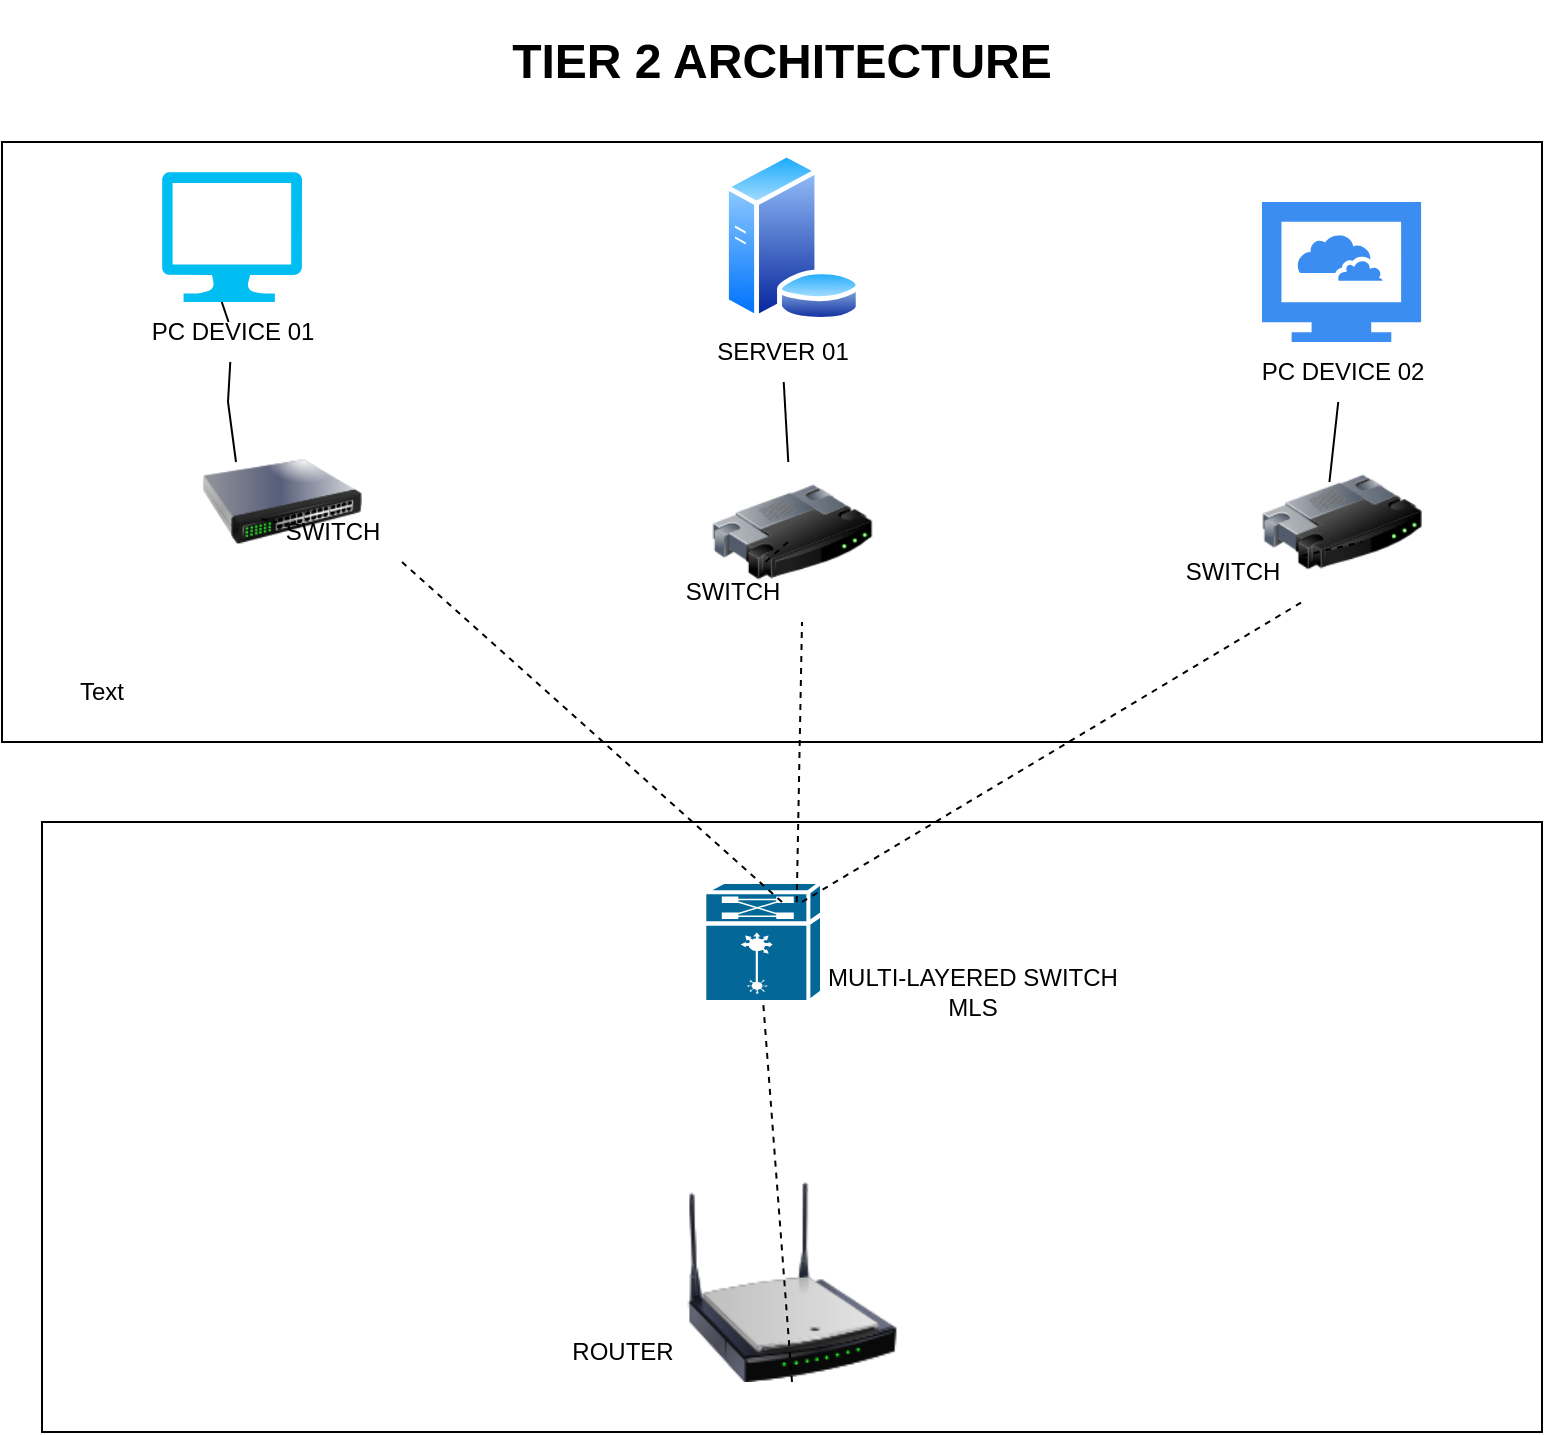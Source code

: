 <mxfile version="24.5.2" type="device">
  <diagram name="Page-1" id="7U2hGCDLGD2Dzf8NGq6I">
    <mxGraphModel dx="2072" dy="1805" grid="1" gridSize="10" guides="1" tooltips="1" connect="1" arrows="1" fold="1" page="1" pageScale="1" pageWidth="850" pageHeight="1100" math="0" shadow="0">
      <root>
        <mxCell id="0" />
        <mxCell id="1" parent="0" />
        <mxCell id="Y_fE8vQvsGZrMahcz89O-1" value="" style="rounded=0;whiteSpace=wrap;html=1;" vertex="1" parent="1">
          <mxGeometry x="-700" y="60" width="770" height="300" as="geometry" />
        </mxCell>
        <mxCell id="Y_fE8vQvsGZrMahcz89O-3" value="" style="verticalLabelPosition=bottom;html=1;verticalAlign=top;align=center;strokeColor=none;fillColor=#00BEF2;shape=mxgraph.azure.computer;pointerEvents=1;" vertex="1" parent="1">
          <mxGeometry x="-620" y="75" width="70" height="65" as="geometry" />
        </mxCell>
        <mxCell id="Y_fE8vQvsGZrMahcz89O-4" value="" style="sketch=0;html=1;aspect=fixed;strokeColor=none;shadow=0;fillColor=#3B8DF1;verticalAlign=top;labelPosition=center;verticalLabelPosition=bottom;shape=mxgraph.gcp2.cloud_computer" vertex="1" parent="1">
          <mxGeometry x="-70" y="90" width="79.55" height="70" as="geometry" />
        </mxCell>
        <mxCell id="Y_fE8vQvsGZrMahcz89O-5" value="" style="image;aspect=fixed;perimeter=ellipsePerimeter;html=1;align=center;shadow=0;dashed=0;spacingTop=3;image=img/lib/active_directory/database_server.svg;" vertex="1" parent="1">
          <mxGeometry x="-339.7" y="65" width="69.7" height="85" as="geometry" />
        </mxCell>
        <mxCell id="Y_fE8vQvsGZrMahcz89O-6" value="" style="image;html=1;image=img/lib/clip_art/networking/Switch_128x128.png" vertex="1" parent="1">
          <mxGeometry x="-600" y="200" width="80" height="80" as="geometry" />
        </mxCell>
        <mxCell id="Y_fE8vQvsGZrMahcz89O-7" value="" style="image;html=1;image=img/lib/clip_art/networking/Router_128x128.png" vertex="1" parent="1">
          <mxGeometry x="-344.85" y="220" width="80" height="70" as="geometry" />
        </mxCell>
        <mxCell id="Y_fE8vQvsGZrMahcz89O-8" value="" style="image;html=1;image=img/lib/clip_art/networking/Router_128x128.png" vertex="1" parent="1">
          <mxGeometry x="-70" y="210" width="80" height="80" as="geometry" />
        </mxCell>
        <mxCell id="Y_fE8vQvsGZrMahcz89O-16" value="" style="endArrow=none;html=1;rounded=0;" edge="1" parent="1" source="Y_fE8vQvsGZrMahcz89O-33">
          <mxGeometry width="50" height="50" relative="1" as="geometry">
            <mxPoint x="-310.71" y="210" as="sourcePoint" />
            <mxPoint x="-310.71" y="150" as="targetPoint" />
          </mxGeometry>
        </mxCell>
        <mxCell id="Y_fE8vQvsGZrMahcz89O-18" value="" style="endArrow=none;html=1;rounded=0;" edge="1" parent="1" source="Y_fE8vQvsGZrMahcz89O-37">
          <mxGeometry width="50" height="50" relative="1" as="geometry">
            <mxPoint x="-36.29" y="230" as="sourcePoint" />
            <mxPoint x="-40" y="160" as="targetPoint" />
          </mxGeometry>
        </mxCell>
        <mxCell id="Y_fE8vQvsGZrMahcz89O-19" value="" style="endArrow=none;html=1;rounded=0;" edge="1" parent="1" source="Y_fE8vQvsGZrMahcz89O-32">
          <mxGeometry width="50" height="50" relative="1" as="geometry">
            <mxPoint x="-583" y="220" as="sourcePoint" />
            <mxPoint x="-586.71" y="150" as="targetPoint" />
            <Array as="points" />
          </mxGeometry>
        </mxCell>
        <mxCell id="Y_fE8vQvsGZrMahcz89O-24" value="" style="rounded=0;whiteSpace=wrap;html=1;" vertex="1" parent="1">
          <mxGeometry x="-680" y="400" width="750" height="305" as="geometry" />
        </mxCell>
        <mxCell id="Y_fE8vQvsGZrMahcz89O-20" value="" style="endArrow=none;dashed=1;html=1;rounded=0;entryX=1;entryY=1;entryDx=0;entryDy=0;" edge="1" parent="1" source="Y_fE8vQvsGZrMahcz89O-35">
          <mxGeometry width="50" height="50" relative="1" as="geometry">
            <mxPoint x="-310" y="440" as="sourcePoint" />
            <mxPoint x="-562.43" y="250" as="targetPoint" />
          </mxGeometry>
        </mxCell>
        <mxCell id="Y_fE8vQvsGZrMahcz89O-21" value="" style="endArrow=none;dashed=1;html=1;rounded=0;entryX=1;entryY=1;entryDx=0;entryDy=0;" edge="1" parent="1" source="Y_fE8vQvsGZrMahcz89O-34">
          <mxGeometry width="50" height="50" relative="1" as="geometry">
            <mxPoint x="-302.64" y="440" as="sourcePoint" />
            <mxPoint x="-307.07" y="260" as="targetPoint" />
          </mxGeometry>
        </mxCell>
        <mxCell id="Y_fE8vQvsGZrMahcz89O-22" value="" style="endArrow=none;dashed=1;html=1;rounded=0;entryX=1;entryY=1;entryDx=0;entryDy=0;" edge="1" parent="1" source="Y_fE8vQvsGZrMahcz89O-38">
          <mxGeometry width="50" height="50" relative="1" as="geometry">
            <mxPoint x="-300" y="440" as="sourcePoint" />
            <mxPoint x="-20.0" y="260" as="targetPoint" />
          </mxGeometry>
        </mxCell>
        <mxCell id="Y_fE8vQvsGZrMahcz89O-25" value="" style="shape=mxgraph.cisco.switches.multilayer_remote_switch;html=1;pointerEvents=1;dashed=0;fillColor=#036897;strokeColor=#ffffff;strokeWidth=2;verticalLabelPosition=bottom;verticalAlign=top;align=center;outlineConnect=0;" vertex="1" parent="1">
          <mxGeometry x="-348.85" y="430" width="58.85" height="60" as="geometry" />
        </mxCell>
        <mxCell id="Y_fE8vQvsGZrMahcz89O-26" value="" style="image;html=1;image=img/lib/clip_art/networking/Wireless_Router_N_128x128.png" vertex="1" parent="1">
          <mxGeometry x="-370" y="580" width="130" height="100" as="geometry" />
        </mxCell>
        <mxCell id="Y_fE8vQvsGZrMahcz89O-27" value="" style="endArrow=none;dashed=1;html=1;rounded=0;exitX=0.5;exitY=1;exitDx=0;exitDy=0;entryX=0.5;entryY=1;entryDx=0;entryDy=0;entryPerimeter=0;" edge="1" parent="1" source="Y_fE8vQvsGZrMahcz89O-26" target="Y_fE8vQvsGZrMahcz89O-25">
          <mxGeometry width="50" height="50" relative="1" as="geometry">
            <mxPoint x="-380" y="550" as="sourcePoint" />
            <mxPoint x="-330" y="500" as="targetPoint" />
          </mxGeometry>
        </mxCell>
        <mxCell id="Y_fE8vQvsGZrMahcz89O-28" value="&lt;h1&gt;&lt;b&gt;TIER 2 ARCHITECTURE&lt;/b&gt;&lt;/h1&gt;" style="text;html=1;align=center;verticalAlign=middle;whiteSpace=wrap;rounded=0;" vertex="1" parent="1">
          <mxGeometry x="-650" width="680" height="40" as="geometry" />
        </mxCell>
        <mxCell id="Y_fE8vQvsGZrMahcz89O-29" value="Text" style="text;html=1;align=center;verticalAlign=middle;whiteSpace=wrap;rounded=0;" vertex="1" parent="1">
          <mxGeometry x="-680" y="320" width="60" height="30" as="geometry" />
        </mxCell>
        <mxCell id="Y_fE8vQvsGZrMahcz89O-36" value="" style="endArrow=none;dashed=1;html=1;rounded=0;entryX=1;entryY=1;entryDx=0;entryDy=0;" edge="1" parent="1" target="Y_fE8vQvsGZrMahcz89O-35">
          <mxGeometry width="50" height="50" relative="1" as="geometry">
            <mxPoint x="-310" y="440" as="sourcePoint" />
            <mxPoint x="-562.43" y="250" as="targetPoint" />
          </mxGeometry>
        </mxCell>
        <mxCell id="Y_fE8vQvsGZrMahcz89O-35" value="SWITCH" style="text;html=1;align=center;verticalAlign=middle;resizable=0;points=[];autosize=1;strokeColor=none;fillColor=none;" vertex="1" parent="1">
          <mxGeometry x="-570" y="240" width="70" height="30" as="geometry" />
        </mxCell>
        <mxCell id="Y_fE8vQvsGZrMahcz89O-39" value="MULTI-LAYERED SWITCH&lt;br&gt;MLS" style="text;html=1;align=center;verticalAlign=middle;resizable=0;points=[];autosize=1;strokeColor=none;fillColor=none;rotation=0;" vertex="1" parent="1">
          <mxGeometry x="-300" y="465" width="170" height="40" as="geometry" />
        </mxCell>
        <mxCell id="Y_fE8vQvsGZrMahcz89O-40" value="ROUTER" style="text;html=1;align=center;verticalAlign=middle;resizable=0;points=[];autosize=1;strokeColor=none;fillColor=none;" vertex="1" parent="1">
          <mxGeometry x="-425" y="650" width="70" height="30" as="geometry" />
        </mxCell>
        <mxCell id="Y_fE8vQvsGZrMahcz89O-41" value="" style="endArrow=none;html=1;rounded=0;" edge="1" parent="1" target="Y_fE8vQvsGZrMahcz89O-32">
          <mxGeometry width="50" height="50" relative="1" as="geometry">
            <mxPoint x="-583" y="220" as="sourcePoint" />
            <mxPoint x="-586.71" y="150" as="targetPoint" />
            <Array as="points">
              <mxPoint x="-587" y="190" />
            </Array>
          </mxGeometry>
        </mxCell>
        <mxCell id="Y_fE8vQvsGZrMahcz89O-32" value="PC DEVICE 01" style="text;html=1;align=center;verticalAlign=middle;resizable=0;points=[];autosize=1;strokeColor=none;fillColor=none;" vertex="1" parent="1">
          <mxGeometry x="-635" y="140" width="100" height="30" as="geometry" />
        </mxCell>
        <mxCell id="Y_fE8vQvsGZrMahcz89O-42" value="" style="endArrow=none;html=1;rounded=0;" edge="1" parent="1" source="Y_fE8vQvsGZrMahcz89O-7" target="Y_fE8vQvsGZrMahcz89O-33">
          <mxGeometry width="50" height="50" relative="1" as="geometry">
            <mxPoint x="-307" y="220" as="sourcePoint" />
            <mxPoint x="-310.71" y="150" as="targetPoint" />
          </mxGeometry>
        </mxCell>
        <mxCell id="Y_fE8vQvsGZrMahcz89O-33" value="SERVER 01" style="text;html=1;align=center;verticalAlign=middle;resizable=0;points=[];autosize=1;strokeColor=none;fillColor=none;" vertex="1" parent="1">
          <mxGeometry x="-355" y="150" width="90" height="30" as="geometry" />
        </mxCell>
        <mxCell id="Y_fE8vQvsGZrMahcz89O-43" value="" style="endArrow=none;html=1;rounded=0;" edge="1" parent="1" target="Y_fE8vQvsGZrMahcz89O-37">
          <mxGeometry width="50" height="50" relative="1" as="geometry">
            <mxPoint x="-36.29" y="230" as="sourcePoint" />
            <mxPoint x="-40" y="160" as="targetPoint" />
          </mxGeometry>
        </mxCell>
        <mxCell id="Y_fE8vQvsGZrMahcz89O-37" value="PC DEVICE 02" style="text;html=1;align=center;verticalAlign=middle;resizable=0;points=[];autosize=1;strokeColor=none;fillColor=none;" vertex="1" parent="1">
          <mxGeometry x="-80.22" y="160" width="100" height="30" as="geometry" />
        </mxCell>
        <mxCell id="Y_fE8vQvsGZrMahcz89O-44" value="" style="endArrow=none;dashed=1;html=1;rounded=0;entryX=1;entryY=1;entryDx=0;entryDy=0;" edge="1" parent="1" target="Y_fE8vQvsGZrMahcz89O-38">
          <mxGeometry width="50" height="50" relative="1" as="geometry">
            <mxPoint x="-300" y="440" as="sourcePoint" />
            <mxPoint x="-20.0" y="260" as="targetPoint" />
          </mxGeometry>
        </mxCell>
        <mxCell id="Y_fE8vQvsGZrMahcz89O-38" value="SWITCH" style="text;html=1;align=center;verticalAlign=middle;resizable=0;points=[];autosize=1;strokeColor=none;fillColor=none;" vertex="1" parent="1">
          <mxGeometry x="-120.0" y="260" width="70" height="30" as="geometry" />
        </mxCell>
        <mxCell id="Y_fE8vQvsGZrMahcz89O-45" value="" style="endArrow=none;dashed=1;html=1;rounded=0;entryX=1;entryY=1;entryDx=0;entryDy=0;" edge="1" parent="1" target="Y_fE8vQvsGZrMahcz89O-34">
          <mxGeometry width="50" height="50" relative="1" as="geometry">
            <mxPoint x="-302.64" y="440" as="sourcePoint" />
            <mxPoint x="-307.07" y="260" as="targetPoint" />
          </mxGeometry>
        </mxCell>
        <mxCell id="Y_fE8vQvsGZrMahcz89O-34" value="SWITCH" style="text;html=1;align=center;verticalAlign=middle;resizable=0;points=[];autosize=1;strokeColor=none;fillColor=none;" vertex="1" parent="1">
          <mxGeometry x="-370" y="270" width="70" height="30" as="geometry" />
        </mxCell>
      </root>
    </mxGraphModel>
  </diagram>
</mxfile>
